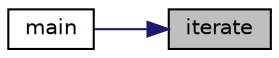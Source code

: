 digraph "iterate"
{
 // LATEX_PDF_SIZE
  edge [fontname="Helvetica",fontsize="10",labelfontname="Helvetica",labelfontsize="10"];
  node [fontname="Helvetica",fontsize="10",shape=record];
  rankdir="RL";
  Node1 [label="iterate",height=0.2,width=0.4,color="black", fillcolor="grey75", style="filled", fontcolor="black",tooltip="iterate particles"];
  Node1 -> Node2 [dir="back",color="midnightblue",fontsize="10",style="solid",fontname="Helvetica"];
  Node2 [label="main",height=0.2,width=0.4,color="black", fillcolor="white", style="filled",URL="$grainGranFlow_8cpp.html#a0ddf1224851353fc92bfbff6f499fa97",tooltip="DEM solver for simulating granular flow of cohesion-less particles."];
}
